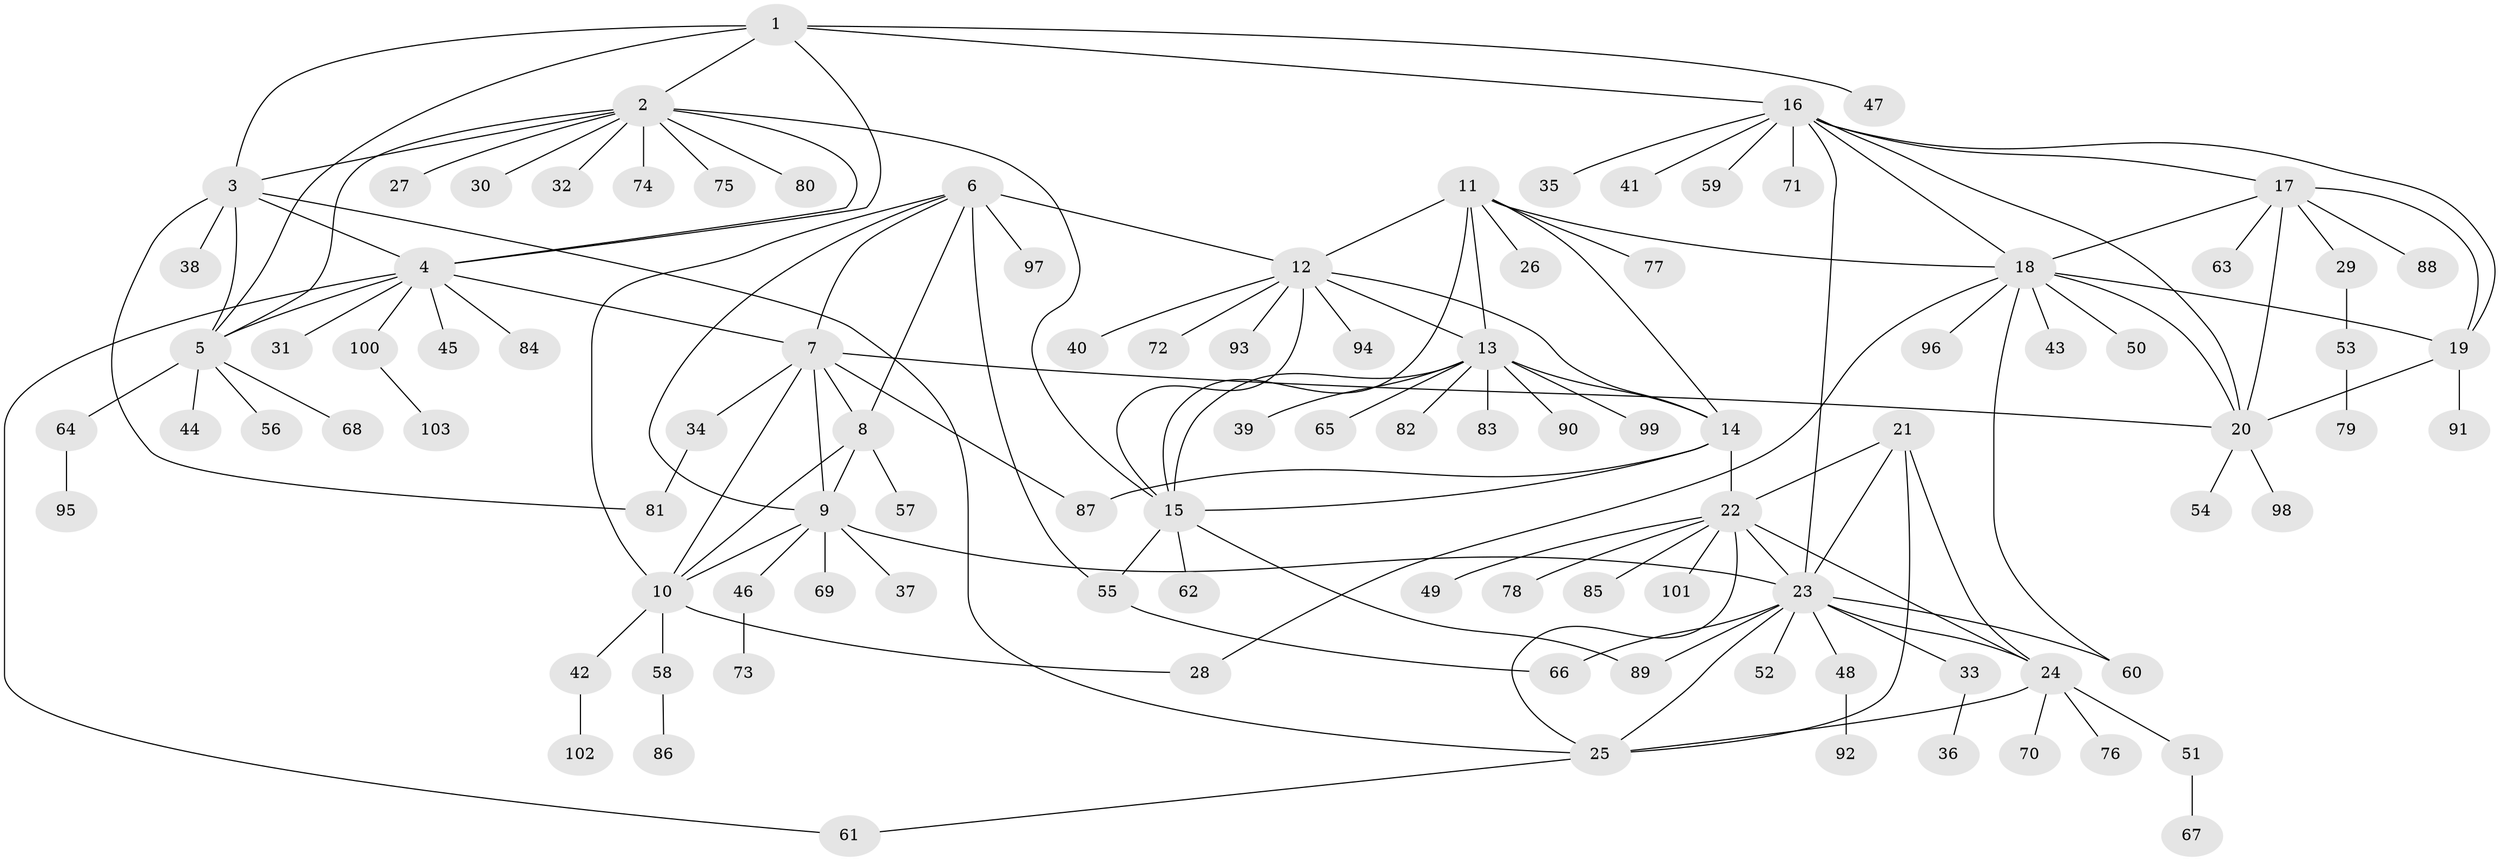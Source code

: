 // Generated by graph-tools (version 1.1) at 2025/02/03/09/25 03:02:40]
// undirected, 103 vertices, 146 edges
graph export_dot {
graph [start="1"]
  node [color=gray90,style=filled];
  1;
  2;
  3;
  4;
  5;
  6;
  7;
  8;
  9;
  10;
  11;
  12;
  13;
  14;
  15;
  16;
  17;
  18;
  19;
  20;
  21;
  22;
  23;
  24;
  25;
  26;
  27;
  28;
  29;
  30;
  31;
  32;
  33;
  34;
  35;
  36;
  37;
  38;
  39;
  40;
  41;
  42;
  43;
  44;
  45;
  46;
  47;
  48;
  49;
  50;
  51;
  52;
  53;
  54;
  55;
  56;
  57;
  58;
  59;
  60;
  61;
  62;
  63;
  64;
  65;
  66;
  67;
  68;
  69;
  70;
  71;
  72;
  73;
  74;
  75;
  76;
  77;
  78;
  79;
  80;
  81;
  82;
  83;
  84;
  85;
  86;
  87;
  88;
  89;
  90;
  91;
  92;
  93;
  94;
  95;
  96;
  97;
  98;
  99;
  100;
  101;
  102;
  103;
  1 -- 2;
  1 -- 3;
  1 -- 4;
  1 -- 5;
  1 -- 16;
  1 -- 47;
  2 -- 3;
  2 -- 4;
  2 -- 5;
  2 -- 15;
  2 -- 27;
  2 -- 30;
  2 -- 32;
  2 -- 74;
  2 -- 75;
  2 -- 80;
  3 -- 4;
  3 -- 5;
  3 -- 25;
  3 -- 38;
  3 -- 81;
  4 -- 5;
  4 -- 7;
  4 -- 31;
  4 -- 45;
  4 -- 61;
  4 -- 84;
  4 -- 100;
  5 -- 44;
  5 -- 56;
  5 -- 64;
  5 -- 68;
  6 -- 7;
  6 -- 8;
  6 -- 9;
  6 -- 10;
  6 -- 12;
  6 -- 55;
  6 -- 97;
  7 -- 8;
  7 -- 9;
  7 -- 10;
  7 -- 20;
  7 -- 34;
  7 -- 87;
  8 -- 9;
  8 -- 10;
  8 -- 57;
  9 -- 10;
  9 -- 23;
  9 -- 37;
  9 -- 46;
  9 -- 69;
  10 -- 28;
  10 -- 42;
  10 -- 58;
  11 -- 12;
  11 -- 13;
  11 -- 14;
  11 -- 15;
  11 -- 18;
  11 -- 26;
  11 -- 77;
  12 -- 13;
  12 -- 14;
  12 -- 15;
  12 -- 40;
  12 -- 72;
  12 -- 93;
  12 -- 94;
  13 -- 14;
  13 -- 15;
  13 -- 39;
  13 -- 65;
  13 -- 82;
  13 -- 83;
  13 -- 90;
  13 -- 99;
  14 -- 15;
  14 -- 22;
  14 -- 87;
  15 -- 55;
  15 -- 62;
  15 -- 89;
  16 -- 17;
  16 -- 18;
  16 -- 19;
  16 -- 20;
  16 -- 23;
  16 -- 35;
  16 -- 41;
  16 -- 59;
  16 -- 71;
  17 -- 18;
  17 -- 19;
  17 -- 20;
  17 -- 29;
  17 -- 63;
  17 -- 88;
  18 -- 19;
  18 -- 20;
  18 -- 28;
  18 -- 43;
  18 -- 50;
  18 -- 60;
  18 -- 96;
  19 -- 20;
  19 -- 91;
  20 -- 54;
  20 -- 98;
  21 -- 22;
  21 -- 23;
  21 -- 24;
  21 -- 25;
  22 -- 23;
  22 -- 24;
  22 -- 25;
  22 -- 49;
  22 -- 78;
  22 -- 85;
  22 -- 101;
  23 -- 24;
  23 -- 25;
  23 -- 33;
  23 -- 48;
  23 -- 52;
  23 -- 60;
  23 -- 66;
  23 -- 89;
  24 -- 25;
  24 -- 51;
  24 -- 70;
  24 -- 76;
  25 -- 61;
  29 -- 53;
  33 -- 36;
  34 -- 81;
  42 -- 102;
  46 -- 73;
  48 -- 92;
  51 -- 67;
  53 -- 79;
  55 -- 66;
  58 -- 86;
  64 -- 95;
  100 -- 103;
}
